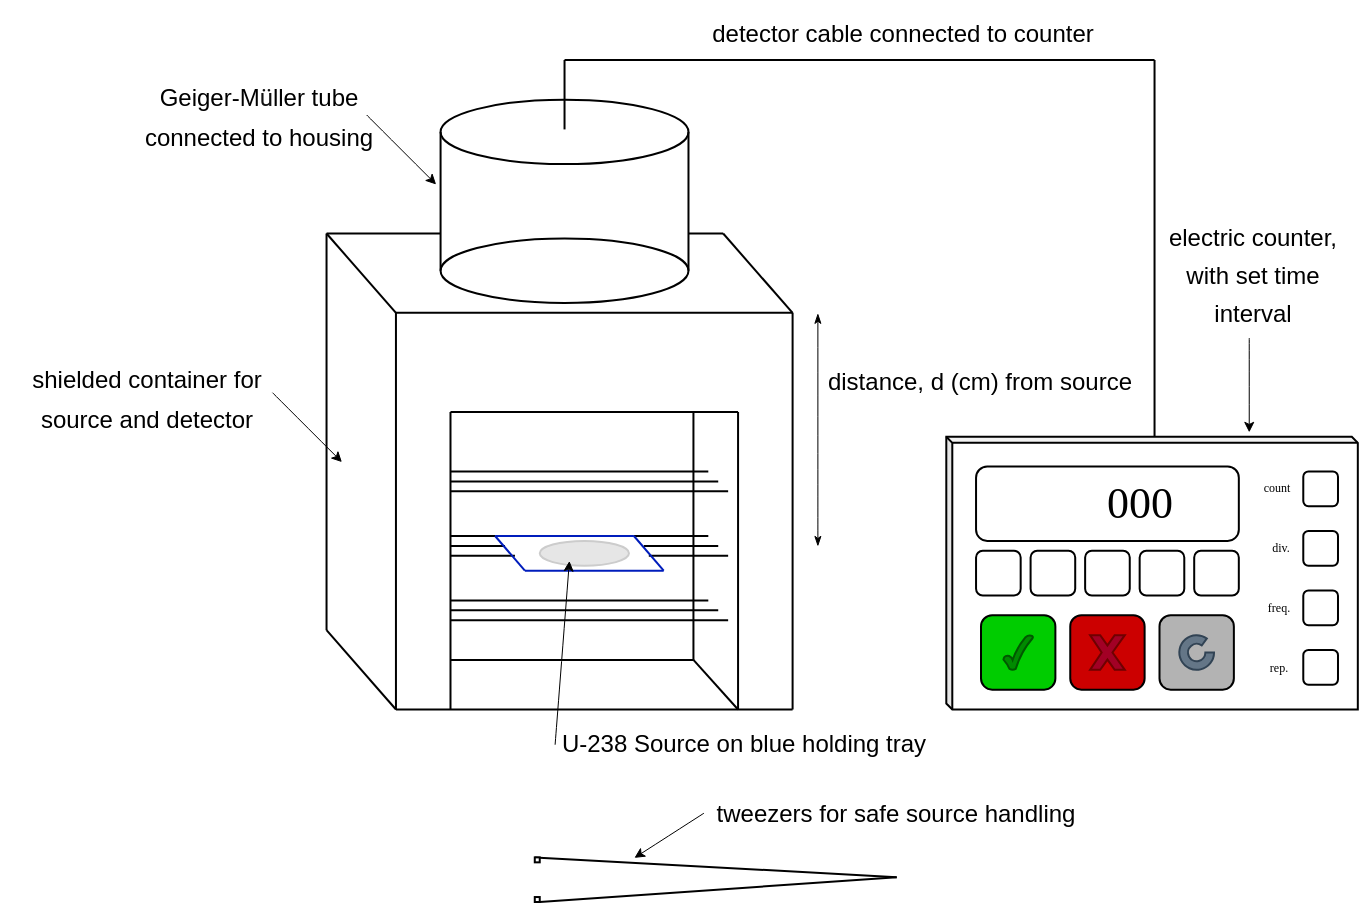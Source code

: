 <mxfile version="24.0.7" type="github">
  <diagram name="Page-1" id="VcK6FqUuJnXCoi6rQzsN">
    <mxGraphModel dx="2249" dy="2279" grid="0" gridSize="10" guides="1" tooltips="1" connect="1" arrows="1" fold="1" page="0" pageScale="1" pageWidth="850" pageHeight="1100" background="none" math="0" shadow="0">
      <root>
        <mxCell id="0" />
        <mxCell id="1" parent="0" />
        <mxCell id="3uC8p15jOwmWcl3g0wQB-271" value="&lt;font style=&quot;font-size: 12px;&quot;&gt;distance, d (cm) from source&lt;/font&gt;" style="text;html=1;align=center;verticalAlign=middle;whiteSpace=wrap;rounded=0;fontSize=16;container=0;" parent="1" vertex="1">
          <mxGeometry x="1072.323" y="-602.527" width="312.359" height="74.371" as="geometry" />
        </mxCell>
        <mxCell id="3uC8p15jOwmWcl3g0wQB-200" value="" style="endArrow=none;html=1;rounded=0;fontSize=12;startSize=8;endSize=8;curved=1;" parent="1" edge="1">
          <mxGeometry width="50" height="50" relative="1" as="geometry">
            <mxPoint x="963.245" y="-486.012" as="sourcePoint" />
            <mxPoint x="985.557" y="-486.012" as="targetPoint" />
          </mxGeometry>
        </mxCell>
        <mxCell id="3uC8p15jOwmWcl3g0wQB-201" value="" style="endArrow=none;html=1;rounded=0;fontSize=12;startSize=8;endSize=8;curved=1;" parent="1" edge="1">
          <mxGeometry width="50" height="50" relative="1" as="geometry">
            <mxPoint x="963.245" y="-476.096" as="sourcePoint" />
            <mxPoint x="995.473" y="-476.096" as="targetPoint" />
          </mxGeometry>
        </mxCell>
        <mxCell id="3uC8p15jOwmWcl3g0wQB-202" value="" style="endArrow=none;html=1;rounded=0;fontSize=12;startSize=8;endSize=8;curved=1;" parent="1" edge="1">
          <mxGeometry width="50" height="50" relative="1" as="geometry">
            <mxPoint x="1059.928" y="-481.054" as="sourcePoint" />
            <mxPoint x="1097.114" y="-481.054" as="targetPoint" />
          </mxGeometry>
        </mxCell>
        <mxCell id="3uC8p15jOwmWcl3g0wQB-203" value="" style="endArrow=none;html=1;rounded=0;fontSize=12;startSize=8;endSize=8;curved=1;entryX=0;entryY=0;entryDx=0;entryDy=0;exitX=0;exitY=1;exitDx=0;exitDy=0;" parent="1" edge="1">
          <mxGeometry width="50" height="50" relative="1" as="geometry">
            <mxPoint x="901.269" y="-438.91" as="sourcePoint" />
            <mxPoint x="901.269" y="-637.234" as="targetPoint" />
          </mxGeometry>
        </mxCell>
        <mxCell id="3uC8p15jOwmWcl3g0wQB-204" value="" style="endArrow=none;html=1;rounded=0;fontSize=12;startSize=8;endSize=8;curved=1;" parent="1" edge="1">
          <mxGeometry width="50" height="50" relative="1" as="geometry">
            <mxPoint x="958.287" y="-637.234" as="sourcePoint" />
            <mxPoint x="901.269" y="-637.234" as="targetPoint" />
          </mxGeometry>
        </mxCell>
        <mxCell id="3uC8p15jOwmWcl3g0wQB-205" value="" style="endArrow=none;html=1;rounded=0;fontSize=12;startSize=8;endSize=8;curved=1;entryX=0;entryY=0;entryDx=0;entryDy=0;exitX=0;exitY=1;exitDx=0;exitDy=0;" parent="1" edge="1">
          <mxGeometry width="50" height="50" relative="1" as="geometry">
            <mxPoint x="935.976" y="-399.246" as="sourcePoint" />
            <mxPoint x="935.976" y="-597.569" as="targetPoint" />
          </mxGeometry>
        </mxCell>
        <mxCell id="3uC8p15jOwmWcl3g0wQB-206" value="" style="endArrow=none;html=1;rounded=0;fontSize=12;startSize=8;endSize=8;curved=1;" parent="1" edge="1">
          <mxGeometry width="50" height="50" relative="1" as="geometry">
            <mxPoint x="1134.299" y="-399.246" as="sourcePoint" />
            <mxPoint x="1134.299" y="-597.569" as="targetPoint" />
          </mxGeometry>
        </mxCell>
        <mxCell id="3uC8p15jOwmWcl3g0wQB-207" value="" style="endArrow=none;html=1;rounded=0;fontSize=12;startSize=8;endSize=8;curved=1;entryX=0;entryY=1;entryDx=0;entryDy=0;exitX=1;exitY=1;exitDx=0;exitDy=0;" parent="1" edge="1">
          <mxGeometry width="50" height="50" relative="1" as="geometry">
            <mxPoint x="1134.299" y="-399.246" as="sourcePoint" />
            <mxPoint x="935.976" y="-399.246" as="targetPoint" />
          </mxGeometry>
        </mxCell>
        <mxCell id="3uC8p15jOwmWcl3g0wQB-208" value="" style="endArrow=none;html=1;rounded=0;fontSize=12;startSize=8;endSize=8;curved=1;exitX=1;exitY=0;exitDx=0;exitDy=0;" parent="1" edge="1">
          <mxGeometry width="50" height="50" relative="1" as="geometry">
            <mxPoint x="1134.299" y="-597.569" as="sourcePoint" />
            <mxPoint x="935.976" y="-597.569" as="targetPoint" />
          </mxGeometry>
        </mxCell>
        <mxCell id="3uC8p15jOwmWcl3g0wQB-209" value="" style="endArrow=none;html=1;rounded=0;fontSize=12;startSize=8;endSize=8;curved=1;" parent="1" edge="1">
          <mxGeometry width="50" height="50" relative="1" as="geometry">
            <mxPoint x="901.269" y="-438.91" as="sourcePoint" />
            <mxPoint x="935.976" y="-399.246" as="targetPoint" />
          </mxGeometry>
        </mxCell>
        <mxCell id="3uC8p15jOwmWcl3g0wQB-210" value="" style="endArrow=none;html=1;rounded=0;fontSize=12;startSize=8;endSize=8;curved=1;" parent="1" edge="1">
          <mxGeometry width="50" height="50" relative="1" as="geometry">
            <mxPoint x="901.269" y="-637.234" as="sourcePoint" />
            <mxPoint x="935.976" y="-597.569" as="targetPoint" />
          </mxGeometry>
        </mxCell>
        <mxCell id="3uC8p15jOwmWcl3g0wQB-211" value="" style="endArrow=none;html=1;rounded=0;fontSize=12;startSize=8;endSize=8;curved=1;" parent="1" edge="1">
          <mxGeometry width="50" height="50" relative="1" as="geometry">
            <mxPoint x="1099.593" y="-637.234" as="sourcePoint" />
            <mxPoint x="1134.299" y="-597.569" as="targetPoint" />
          </mxGeometry>
        </mxCell>
        <mxCell id="3uC8p15jOwmWcl3g0wQB-212" value="" style="ellipse;whiteSpace=wrap;html=1;container=0;" parent="1" vertex="1">
          <mxGeometry x="958.287" y="-634.754" width="123.952" height="32.228" as="geometry" />
        </mxCell>
        <mxCell id="3uC8p15jOwmWcl3g0wQB-213" value="" style="ellipse;whiteSpace=wrap;html=1;container=0;" parent="1" vertex="1">
          <mxGeometry x="958.287" y="-704.168" width="123.952" height="32.228" as="geometry" />
        </mxCell>
        <mxCell id="3uC8p15jOwmWcl3g0wQB-214" value="" style="endArrow=none;html=1;rounded=0;fontSize=12;startSize=8;endSize=8;curved=1;entryX=0;entryY=0.5;entryDx=0;entryDy=0;exitX=0;exitY=0.5;exitDx=0;exitDy=0;" parent="1" source="3uC8p15jOwmWcl3g0wQB-212" target="3uC8p15jOwmWcl3g0wQB-213" edge="1">
          <mxGeometry width="50" height="50" relative="1" as="geometry">
            <mxPoint x="926.06" y="-585.174" as="sourcePoint" />
            <mxPoint x="1050.012" y="-709.126" as="targetPoint" />
          </mxGeometry>
        </mxCell>
        <mxCell id="3uC8p15jOwmWcl3g0wQB-215" value="" style="endArrow=none;html=1;rounded=0;fontSize=12;startSize=8;endSize=8;curved=1;entryX=1;entryY=0.5;entryDx=0;entryDy=0;exitX=1;exitY=0.5;exitDx=0;exitDy=0;" parent="1" source="3uC8p15jOwmWcl3g0wQB-212" target="3uC8p15jOwmWcl3g0wQB-213" edge="1">
          <mxGeometry width="50" height="50" relative="1" as="geometry">
            <mxPoint x="1082.016" y="-619.88" as="sourcePoint" />
            <mxPoint x="1082.016" y="-689.293" as="targetPoint" />
          </mxGeometry>
        </mxCell>
        <mxCell id="3uC8p15jOwmWcl3g0wQB-216" value="" style="endArrow=none;html=1;rounded=0;fontSize=12;startSize=8;endSize=8;curved=1;" parent="1" edge="1">
          <mxGeometry width="50" height="50" relative="1" as="geometry">
            <mxPoint x="963.245" y="-547.988" as="sourcePoint" />
            <mxPoint x="1107.03" y="-547.988" as="targetPoint" />
          </mxGeometry>
        </mxCell>
        <mxCell id="3uC8p15jOwmWcl3g0wQB-217" value="" style="endArrow=none;html=1;rounded=0;fontSize=12;startSize=8;endSize=8;curved=1;entryX=0;entryY=0;entryDx=0;entryDy=0;" parent="1" edge="1">
          <mxGeometry width="50" height="50" relative="1" as="geometry">
            <mxPoint x="963.245" y="-399.246" as="sourcePoint" />
            <mxPoint x="963.245" y="-547.988" as="targetPoint" />
          </mxGeometry>
        </mxCell>
        <mxCell id="3uC8p15jOwmWcl3g0wQB-218" value="" style="endArrow=none;html=1;rounded=0;fontSize=12;startSize=8;endSize=8;curved=1;entryX=0;entryY=0;entryDx=0;entryDy=0;" parent="1" edge="1">
          <mxGeometry width="50" height="50" relative="1" as="geometry">
            <mxPoint x="1107.03" y="-399.246" as="sourcePoint" />
            <mxPoint x="1107.03" y="-547.988" as="targetPoint" />
          </mxGeometry>
        </mxCell>
        <mxCell id="3uC8p15jOwmWcl3g0wQB-219" value="" style="endArrow=none;html=1;rounded=0;fontSize=12;startSize=8;endSize=8;curved=1;exitX=1;exitY=0;exitDx=0;exitDy=0;" parent="1" edge="1">
          <mxGeometry width="50" height="50" relative="1" as="geometry">
            <mxPoint x="1099.593" y="-637.234" as="sourcePoint" />
            <mxPoint x="1082.239" y="-637.234" as="targetPoint" />
          </mxGeometry>
        </mxCell>
        <mxCell id="3uC8p15jOwmWcl3g0wQB-220" value="" style="endArrow=none;html=1;rounded=0;fontSize=12;startSize=8;endSize=8;curved=1;" parent="1" edge="1">
          <mxGeometry width="50" height="50" relative="1" as="geometry">
            <mxPoint x="1084.718" y="-424.036" as="sourcePoint" />
            <mxPoint x="1107.03" y="-399.246" as="targetPoint" />
          </mxGeometry>
        </mxCell>
        <mxCell id="3uC8p15jOwmWcl3g0wQB-221" value="" style="endArrow=none;html=1;rounded=0;fontSize=12;startSize=8;endSize=8;curved=1;" parent="1" edge="1">
          <mxGeometry width="50" height="50" relative="1" as="geometry">
            <mxPoint x="963.245" y="-424.036" as="sourcePoint" />
            <mxPoint x="1084.718" y="-424.036" as="targetPoint" />
          </mxGeometry>
        </mxCell>
        <mxCell id="3uC8p15jOwmWcl3g0wQB-222" value="" style="endArrow=none;html=1;rounded=0;fontSize=12;startSize=8;endSize=8;curved=1;entryX=0;entryY=0;entryDx=0;entryDy=0;" parent="1" edge="1">
          <mxGeometry width="50" height="50" relative="1" as="geometry">
            <mxPoint x="1084.718" y="-424.036" as="sourcePoint" />
            <mxPoint x="1084.718" y="-547.988" as="targetPoint" />
          </mxGeometry>
        </mxCell>
        <mxCell id="3uC8p15jOwmWcl3g0wQB-223" value="" style="endArrow=none;html=1;rounded=0;fontSize=12;startSize=8;endSize=8;curved=1;" parent="1" edge="1">
          <mxGeometry width="50" height="50" relative="1" as="geometry">
            <mxPoint x="963.245" y="-448.826" as="sourcePoint" />
            <mxPoint x="1097.114" y="-448.826" as="targetPoint" />
          </mxGeometry>
        </mxCell>
        <mxCell id="3uC8p15jOwmWcl3g0wQB-224" value="" style="endArrow=none;html=1;rounded=0;fontSize=12;startSize=8;endSize=8;curved=1;" parent="1" edge="1">
          <mxGeometry width="50" height="50" relative="1" as="geometry">
            <mxPoint x="963.245" y="-443.868" as="sourcePoint" />
            <mxPoint x="1102.072" y="-443.868" as="targetPoint" />
          </mxGeometry>
        </mxCell>
        <mxCell id="3uC8p15jOwmWcl3g0wQB-225" value="" style="endArrow=none;html=1;rounded=0;fontSize=12;startSize=8;endSize=8;curved=1;" parent="1" edge="1">
          <mxGeometry width="50" height="50" relative="1" as="geometry">
            <mxPoint x="963.245" y="-453.784" as="sourcePoint" />
            <mxPoint x="1092.156" y="-453.784" as="targetPoint" />
          </mxGeometry>
        </mxCell>
        <mxCell id="3uC8p15jOwmWcl3g0wQB-226" value="" style="endArrow=none;html=1;rounded=0;fontSize=12;startSize=8;endSize=8;curved=1;" parent="1" edge="1">
          <mxGeometry width="50" height="50" relative="1" as="geometry">
            <mxPoint x="963.245" y="-481.054" as="sourcePoint" />
            <mxPoint x="990.515" y="-481.054" as="targetPoint" />
          </mxGeometry>
        </mxCell>
        <mxCell id="3uC8p15jOwmWcl3g0wQB-227" value="" style="endArrow=none;html=1;rounded=0;fontSize=12;startSize=8;endSize=8;curved=1;" parent="1" edge="1">
          <mxGeometry width="50" height="50" relative="1" as="geometry">
            <mxPoint x="1062.407" y="-476.096" as="sourcePoint" />
            <mxPoint x="1102.072" y="-476.096" as="targetPoint" />
          </mxGeometry>
        </mxCell>
        <mxCell id="3uC8p15jOwmWcl3g0wQB-228" value="" style="endArrow=none;html=1;rounded=0;fontSize=12;startSize=8;endSize=8;curved=1;" parent="1" edge="1">
          <mxGeometry width="50" height="50" relative="1" as="geometry">
            <mxPoint x="1054.97" y="-486.012" as="sourcePoint" />
            <mxPoint x="1092.156" y="-486.012" as="targetPoint" />
          </mxGeometry>
        </mxCell>
        <mxCell id="3uC8p15jOwmWcl3g0wQB-229" value="" style="endArrow=none;html=1;rounded=0;fontSize=12;startSize=8;endSize=8;curved=1;" parent="1" edge="1">
          <mxGeometry width="50" height="50" relative="1" as="geometry">
            <mxPoint x="963.245" y="-513.281" as="sourcePoint" />
            <mxPoint x="1097.114" y="-513.281" as="targetPoint" />
          </mxGeometry>
        </mxCell>
        <mxCell id="3uC8p15jOwmWcl3g0wQB-230" value="" style="endArrow=none;html=1;rounded=0;fontSize=12;startSize=8;endSize=8;curved=1;" parent="1" edge="1">
          <mxGeometry width="50" height="50" relative="1" as="geometry">
            <mxPoint x="963.245" y="-508.323" as="sourcePoint" />
            <mxPoint x="1102.072" y="-508.323" as="targetPoint" />
          </mxGeometry>
        </mxCell>
        <mxCell id="3uC8p15jOwmWcl3g0wQB-231" value="" style="endArrow=none;html=1;rounded=0;fontSize=12;startSize=8;endSize=8;curved=1;" parent="1" edge="1">
          <mxGeometry width="50" height="50" relative="1" as="geometry">
            <mxPoint x="963.245" y="-518.24" as="sourcePoint" />
            <mxPoint x="1092.156" y="-518.24" as="targetPoint" />
          </mxGeometry>
        </mxCell>
        <mxCell id="3uC8p15jOwmWcl3g0wQB-232" value="" style="endArrow=none;html=1;rounded=0;fontSize=12;startSize=8;endSize=8;curved=1;fillColor=#0050ef;strokeColor=#001DBC;" parent="1" edge="1">
          <mxGeometry width="50" height="50" relative="1" as="geometry">
            <mxPoint x="1000.431" y="-468.659" as="sourcePoint" />
            <mxPoint x="1069.844" y="-468.659" as="targetPoint" />
          </mxGeometry>
        </mxCell>
        <mxCell id="3uC8p15jOwmWcl3g0wQB-233" value="" style="endArrow=none;html=1;rounded=0;fontSize=12;startSize=8;endSize=8;curved=1;fillColor=#0050ef;strokeColor=#001DBC;" parent="1" edge="1">
          <mxGeometry width="50" height="50" relative="1" as="geometry">
            <mxPoint x="985.557" y="-486.012" as="sourcePoint" />
            <mxPoint x="1054.97" y="-486.012" as="targetPoint" />
          </mxGeometry>
        </mxCell>
        <mxCell id="3uC8p15jOwmWcl3g0wQB-234" value="" style="endArrow=none;html=1;rounded=0;fontSize=12;startSize=8;endSize=8;curved=1;fillColor=#0050ef;strokeColor=#001DBC;" parent="1" edge="1">
          <mxGeometry width="50" height="50" relative="1" as="geometry">
            <mxPoint x="1054.97" y="-486.012" as="sourcePoint" />
            <mxPoint x="1069.844" y="-468.659" as="targetPoint" />
          </mxGeometry>
        </mxCell>
        <mxCell id="3uC8p15jOwmWcl3g0wQB-235" value="" style="endArrow=none;html=1;rounded=0;fontSize=12;startSize=8;endSize=8;curved=1;fillColor=#0050ef;strokeColor=#001DBC;" parent="1" edge="1">
          <mxGeometry width="50" height="50" relative="1" as="geometry">
            <mxPoint x="985.557" y="-486.012" as="sourcePoint" />
            <mxPoint x="1000.431" y="-468.659" as="targetPoint" />
          </mxGeometry>
        </mxCell>
        <mxCell id="3uC8p15jOwmWcl3g0wQB-236" value="" style="ellipse;whiteSpace=wrap;html=1;fillStyle=solid;fillColor=#E6E6E6;strokeColor=#CCCCCC;container=0;" parent="1" vertex="1">
          <mxGeometry x="1007.868" y="-483.533" width="44.623" height="12.395" as="geometry" />
        </mxCell>
        <mxCell id="3uC8p15jOwmWcl3g0wQB-237" value="" style="endArrow=classicThin;startArrow=classicThin;html=1;rounded=0;fontSize=12;startSize=4;endSize=4;curved=1;startFill=1;endFill=1;strokeWidth=0.5;" parent="1" edge="1">
          <mxGeometry width="50" height="50" relative="1" as="geometry">
            <mxPoint x="1146.695" y="-481.054" as="sourcePoint" />
            <mxPoint x="1146.695" y="-597.569" as="targetPoint" />
          </mxGeometry>
        </mxCell>
        <mxCell id="3uC8p15jOwmWcl3g0wQB-238" value="" style="shape=cube;whiteSpace=wrap;html=1;boundedLbl=1;backgroundOutline=1;darkOpacity=0.05;darkOpacity2=0.1;size=3;container=0;" parent="1" vertex="1">
          <mxGeometry x="1211.15" y="-535.593" width="205.76" height="136.347" as="geometry" />
        </mxCell>
        <mxCell id="3uC8p15jOwmWcl3g0wQB-239" value="" style="rounded=1;whiteSpace=wrap;html=1;fillColor=#00CC00;container=0;" parent="1" vertex="1">
          <mxGeometry x="1228.503" y="-446.347" width="37.186" height="37.186" as="geometry" />
        </mxCell>
        <mxCell id="3uC8p15jOwmWcl3g0wQB-240" value="&lt;div style=&quot;&quot;&gt;&lt;span style=&quot;font-family: Consolas; background-color: initial;&quot;&gt;&lt;font style=&quot;font-size: 22px;&quot;&gt;&amp;nbsp; &amp;nbsp; &amp;nbsp; 000&lt;/font&gt;&lt;/span&gt;&lt;/div&gt;" style="rounded=1;whiteSpace=wrap;html=1;align=center;container=0;" parent="1" vertex="1">
          <mxGeometry x="1226.024" y="-520.719" width="131.389" height="37.186" as="geometry" />
        </mxCell>
        <mxCell id="3uC8p15jOwmWcl3g0wQB-241" value="" style="rounded=1;whiteSpace=wrap;html=1;container=0;" parent="1" vertex="1">
          <mxGeometry x="1226.024" y="-478.575" width="22.311" height="22.311" as="geometry" />
        </mxCell>
        <mxCell id="3uC8p15jOwmWcl3g0wQB-242" value="" style="rounded=1;whiteSpace=wrap;html=1;container=0;" parent="1" vertex="1">
          <mxGeometry x="1253.293" y="-478.575" width="22.311" height="22.311" as="geometry" />
        </mxCell>
        <mxCell id="3uC8p15jOwmWcl3g0wQB-243" value="" style="rounded=1;whiteSpace=wrap;html=1;container=0;" parent="1" vertex="1">
          <mxGeometry x="1280.563" y="-478.575" width="22.311" height="22.311" as="geometry" />
        </mxCell>
        <mxCell id="3uC8p15jOwmWcl3g0wQB-244" value="" style="rounded=1;whiteSpace=wrap;html=1;container=0;" parent="1" vertex="1">
          <mxGeometry x="1307.832" y="-478.575" width="22.311" height="22.311" as="geometry" />
        </mxCell>
        <mxCell id="3uC8p15jOwmWcl3g0wQB-245" value="" style="rounded=1;whiteSpace=wrap;html=1;container=0;" parent="1" vertex="1">
          <mxGeometry x="1335.102" y="-478.575" width="22.311" height="22.311" as="geometry" />
        </mxCell>
        <mxCell id="3uC8p15jOwmWcl3g0wQB-246" value="" style="rounded=1;whiteSpace=wrap;html=1;fillColor=#B3B3B3;container=0;" parent="1" vertex="1">
          <mxGeometry x="1317.748" y="-446.347" width="37.186" height="37.186" as="geometry" />
        </mxCell>
        <mxCell id="3uC8p15jOwmWcl3g0wQB-247" value="" style="rounded=1;whiteSpace=wrap;html=1;fillColor=#CC0000;container=0;" parent="1" vertex="1">
          <mxGeometry x="1273.126" y="-446.347" width="37.186" height="37.186" as="geometry" />
        </mxCell>
        <mxCell id="3uC8p15jOwmWcl3g0wQB-248" value="" style="verticalLabelPosition=bottom;verticalAlign=top;html=1;shape=mxgraph.basic.tick;fillColor=#008a00;fontColor=#ffffff;strokeColor=#005700;container=0;" parent="1" vertex="1">
          <mxGeometry x="1239.708" y="-436.431" width="14.75" height="17.353" as="geometry" />
        </mxCell>
        <mxCell id="3uC8p15jOwmWcl3g0wQB-249" value="" style="verticalLabelPosition=bottom;verticalAlign=top;html=1;shape=mxgraph.basic.x;fillColor=#a20025;fontColor=#ffffff;strokeColor=#6F0000;container=0;" parent="1" vertex="1">
          <mxGeometry x="1283.042" y="-436.431" width="17.353" height="17.353" as="geometry" />
        </mxCell>
        <mxCell id="3uC8p15jOwmWcl3g0wQB-250" value="" style="verticalLabelPosition=bottom;verticalAlign=top;html=1;shape=mxgraph.basic.partConcEllipse;startAngle=0.25;endAngle=0.1;arcWidth=0.5;fillColor=#647687;fontColor=#ffffff;strokeColor=#314354;container=0;" parent="1" vertex="1">
          <mxGeometry x="1327.665" y="-436.431" width="17.353" height="17.353" as="geometry" />
        </mxCell>
        <mxCell id="3uC8p15jOwmWcl3g0wQB-251" value="" style="rounded=1;whiteSpace=wrap;html=1;container=0;" parent="1" vertex="1">
          <mxGeometry x="1389.641" y="-518.24" width="17.353" height="17.353" as="geometry" />
        </mxCell>
        <mxCell id="3uC8p15jOwmWcl3g0wQB-252" value="" style="rounded=1;whiteSpace=wrap;html=1;container=0;" parent="1" vertex="1">
          <mxGeometry x="1389.641" y="-488.491" width="17.353" height="17.353" as="geometry" />
        </mxCell>
        <mxCell id="3uC8p15jOwmWcl3g0wQB-253" value="" style="rounded=1;whiteSpace=wrap;html=1;container=0;" parent="1" vertex="1">
          <mxGeometry x="1389.641" y="-458.743" width="17.353" height="17.353" as="geometry" />
        </mxCell>
        <mxCell id="3uC8p15jOwmWcl3g0wQB-254" value="" style="rounded=1;whiteSpace=wrap;html=1;container=0;" parent="1" vertex="1">
          <mxGeometry x="1389.641" y="-428.994" width="17.353" height="17.353" as="geometry" />
        </mxCell>
        <mxCell id="3uC8p15jOwmWcl3g0wQB-255" value="&lt;font face=&quot;Consolas&quot; style=&quot;font-size: 6px;&quot;&gt;count&lt;/font&gt;" style="text;html=1;align=center;verticalAlign=middle;resizable=0;points=[];autosize=1;strokeColor=none;fillColor=none;fontSize=16;container=0;" parent="1" vertex="1">
          <mxGeometry x="1358.539" y="-529.862" width="35" height="31" as="geometry" />
        </mxCell>
        <mxCell id="3uC8p15jOwmWcl3g0wQB-256" value="&lt;font face=&quot;Consolas&quot; style=&quot;font-size: 6px;&quot;&gt;div.&lt;/font&gt;" style="text;html=1;align=center;verticalAlign=middle;resizable=0;points=[];autosize=1;strokeColor=none;fillColor=none;fontSize=16;container=0;" parent="1" vertex="1">
          <mxGeometry x="1362.018" y="-499.114" width="31" height="31" as="geometry" />
        </mxCell>
        <mxCell id="3uC8p15jOwmWcl3g0wQB-257" value="&lt;font face=&quot;Consolas&quot; style=&quot;font-size: 6px;&quot;&gt;freq.&lt;/font&gt;" style="text;html=1;align=center;verticalAlign=middle;resizable=0;points=[];autosize=1;strokeColor=none;fillColor=none;fontSize=16;container=0;" parent="1" vertex="1">
          <mxGeometry x="1359.539" y="-469.886" width="35" height="31" as="geometry" />
        </mxCell>
        <mxCell id="3uC8p15jOwmWcl3g0wQB-258" value="&lt;font face=&quot;Consolas&quot; style=&quot;font-size: 6px;&quot;&gt;rep.&lt;/font&gt;" style="text;html=1;align=center;verticalAlign=middle;resizable=0;points=[];autosize=1;strokeColor=none;fillColor=none;fontSize=16;container=0;" parent="1" vertex="1">
          <mxGeometry x="1361.018" y="-439.617" width="31" height="31" as="geometry" />
        </mxCell>
        <mxCell id="3uC8p15jOwmWcl3g0wQB-259" value="" style="endArrow=none;html=1;rounded=0;fontSize=12;startSize=8;endSize=8;curved=1;" parent="1" edge="1">
          <mxGeometry width="50" height="50" relative="1" as="geometry">
            <mxPoint x="1020.263" y="-724" as="sourcePoint" />
            <mxPoint x="1020.263" y="-689.293" as="targetPoint" />
          </mxGeometry>
        </mxCell>
        <mxCell id="3uC8p15jOwmWcl3g0wQB-260" value="" style="endArrow=none;html=1;rounded=0;fontSize=12;startSize=8;endSize=8;curved=1;" parent="1" edge="1">
          <mxGeometry width="50" height="50" relative="1" as="geometry">
            <mxPoint x="1315.269" y="-724" as="sourcePoint" />
            <mxPoint x="1020.263" y="-724" as="targetPoint" />
          </mxGeometry>
        </mxCell>
        <mxCell id="3uC8p15jOwmWcl3g0wQB-261" value="" style="endArrow=none;html=1;rounded=0;fontSize=12;startSize=8;endSize=8;curved=1;" parent="1" edge="1">
          <mxGeometry width="50" height="50" relative="1" as="geometry">
            <mxPoint x="1315.269" y="-535.593" as="sourcePoint" />
            <mxPoint x="1315.269" y="-724" as="targetPoint" />
          </mxGeometry>
        </mxCell>
        <mxCell id="3uC8p15jOwmWcl3g0wQB-262" value="" style="endArrow=classic;html=1;rounded=0;fontSize=12;startSize=8;endSize=4;curved=1;strokeWidth=0.5;" parent="1" edge="1">
          <mxGeometry width="50" height="50" relative="1" as="geometry">
            <mxPoint x="921.102" y="-696.731" as="sourcePoint" />
            <mxPoint x="955.808" y="-662.024" as="targetPoint" />
          </mxGeometry>
        </mxCell>
        <mxCell id="3uC8p15jOwmWcl3g0wQB-263" value="" style="endArrow=classic;html=1;rounded=0;fontSize=12;startSize=8;endSize=4;curved=1;strokeWidth=0.5;entryX=0.327;entryY=0.789;entryDx=0;entryDy=0;entryPerimeter=0;" parent="1" target="3uC8p15jOwmWcl3g0wQB-236" edge="1">
          <mxGeometry width="50" height="50" relative="1" as="geometry">
            <mxPoint x="1015.305" y="-381.892" as="sourcePoint" />
            <mxPoint x="1047.533" y="-362.06" as="targetPoint" />
          </mxGeometry>
        </mxCell>
        <mxCell id="3uC8p15jOwmWcl3g0wQB-264" value="" style="endArrow=classic;html=1;rounded=0;fontSize=12;startSize=8;endSize=4;curved=1;strokeWidth=0.5;" parent="1" edge="1">
          <mxGeometry width="50" height="50" relative="1" as="geometry">
            <mxPoint x="1362.371" y="-585.174" as="sourcePoint" />
            <mxPoint x="1362.371" y="-538.072" as="targetPoint" />
          </mxGeometry>
        </mxCell>
        <mxCell id="3uC8p15jOwmWcl3g0wQB-265" value="" style="endArrow=classic;html=1;rounded=0;fontSize=12;startSize=8;endSize=4;curved=1;strokeWidth=0.5;" parent="1" edge="1">
          <mxGeometry width="50" height="50" relative="1" as="geometry">
            <mxPoint x="874" y="-557.904" as="sourcePoint" />
            <mxPoint x="908.707" y="-523.198" as="targetPoint" />
          </mxGeometry>
        </mxCell>
        <mxCell id="3uC8p15jOwmWcl3g0wQB-266" value="" style="endArrow=none;html=1;rounded=0;fontSize=12;startSize=8;endSize=8;curved=1;" parent="1" edge="1">
          <mxGeometry width="50" height="50" relative="1" as="geometry">
            <mxPoint x="1007.868" y="-303.0" as="sourcePoint" />
            <mxPoint x="1186.359" y="-315.395" as="targetPoint" />
          </mxGeometry>
        </mxCell>
        <mxCell id="3uC8p15jOwmWcl3g0wQB-267" value="" style="endArrow=none;html=1;rounded=0;fontSize=12;startSize=8;endSize=8;curved=1;" parent="1" edge="1">
          <mxGeometry width="50" height="50" relative="1" as="geometry">
            <mxPoint x="1005.389" y="-325.311" as="sourcePoint" />
            <mxPoint x="1186.359" y="-315.395" as="targetPoint" />
          </mxGeometry>
        </mxCell>
        <mxCell id="3uC8p15jOwmWcl3g0wQB-268" value="" style="endArrow=classic;html=1;rounded=0;fontSize=12;startSize=8;endSize=4;curved=1;strokeWidth=0.5;" parent="1" edge="1">
          <mxGeometry width="50" height="50" relative="1" as="geometry">
            <mxPoint x="1089.677" y="-347.623" as="sourcePoint" />
            <mxPoint x="1054.97" y="-325.311" as="targetPoint" />
          </mxGeometry>
        </mxCell>
        <mxCell id="3uC8p15jOwmWcl3g0wQB-269" value="" style="rounded=0;whiteSpace=wrap;html=1;container=0;" parent="1" vertex="1">
          <mxGeometry x="1005.389" y="-325.311" width="2.479" height="2.479" as="geometry" />
        </mxCell>
        <mxCell id="3uC8p15jOwmWcl3g0wQB-270" value="" style="rounded=0;whiteSpace=wrap;html=1;container=0;" parent="1" vertex="1">
          <mxGeometry x="1005.389" y="-305.479" width="2.479" height="2.479" as="geometry" />
        </mxCell>
        <mxCell id="3uC8p15jOwmWcl3g0wQB-273" value="&lt;font style=&quot;font-size: 12px;&quot;&gt;tweezers for safe source handling&lt;/font&gt;" style="text;html=1;align=center;verticalAlign=middle;whiteSpace=wrap;rounded=0;fontSize=16;" parent="1" vertex="1">
          <mxGeometry x="1089.04" y="-364" width="194" height="30" as="geometry" />
        </mxCell>
        <mxCell id="3uC8p15jOwmWcl3g0wQB-274" value="&lt;font style=&quot;font-size: 12px;&quot;&gt;U-238 Source on blue holding tray&lt;/font&gt;" style="text;html=1;align=center;verticalAlign=middle;whiteSpace=wrap;rounded=0;fontSize=16;" parent="1" vertex="1">
          <mxGeometry x="1001" y="-399.25" width="218" height="30" as="geometry" />
        </mxCell>
        <mxCell id="3uC8p15jOwmWcl3g0wQB-275" value="&lt;font style=&quot;font-size: 12px;&quot;&gt;shielded container for source and detector&lt;/font&gt;" style="text;html=1;align=center;verticalAlign=middle;whiteSpace=wrap;rounded=0;fontSize=16;" parent="1" vertex="1">
          <mxGeometry x="738" y="-571" width="147" height="30" as="geometry" />
        </mxCell>
        <mxCell id="3uC8p15jOwmWcl3g0wQB-276" value="&lt;font style=&quot;font-size: 12px;&quot;&gt;Geiger-M&lt;span style=&quot;color: rgb(17, 17, 17); font-family: Roboto, Helvetica, sans-serif; text-align: left;&quot;&gt;ü&lt;/span&gt;ller tube connected to housing&lt;/font&gt;" style="text;html=1;align=center;verticalAlign=middle;whiteSpace=wrap;rounded=0;fontSize=16;" parent="1" vertex="1">
          <mxGeometry x="792" y="-712" width="151" height="30" as="geometry" />
        </mxCell>
        <mxCell id="3uC8p15jOwmWcl3g0wQB-277" value="&lt;font style=&quot;font-size: 12px;&quot;&gt;detector cable connected to counter&lt;/font&gt;" style="text;html=1;align=center;verticalAlign=middle;whiteSpace=wrap;rounded=0;fontSize=16;" parent="1" vertex="1">
          <mxGeometry x="1078" y="-754" width="223" height="30" as="geometry" />
        </mxCell>
        <mxCell id="3uC8p15jOwmWcl3g0wQB-278" value="&lt;font style=&quot;font-size: 12px;&quot;&gt;electric counter, with set time interval&lt;/font&gt;" style="text;html=1;align=center;verticalAlign=middle;whiteSpace=wrap;rounded=0;fontSize=16;" parent="1" vertex="1">
          <mxGeometry x="1310.31" y="-632.53" width="109" height="30" as="geometry" />
        </mxCell>
      </root>
    </mxGraphModel>
  </diagram>
</mxfile>
